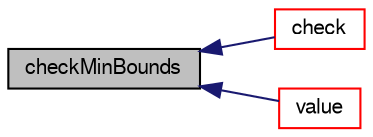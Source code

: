 digraph "checkMinBounds"
{
  bgcolor="transparent";
  edge [fontname="FreeSans",fontsize="10",labelfontname="FreeSans",labelfontsize="10"];
  node [fontname="FreeSans",fontsize="10",shape=record];
  rankdir="LR";
  Node1423 [label="checkMinBounds",height=0.2,width=0.4,color="black", fillcolor="grey75", style="filled", fontcolor="black"];
  Node1423 -> Node1424 [dir="back",color="midnightblue",fontsize="10",style="solid",fontname="FreeSans"];
  Node1424 [label="check",height=0.2,width=0.4,color="red",URL="$a27674.html#a42d586c61708cc2c925e8ae813ef523b",tooltip="Check the table for size and consistency. "];
  Node1423 -> Node1428 [dir="back",color="midnightblue",fontsize="10",style="solid",fontname="FreeSans"];
  Node1428 [label="value",height=0.2,width=0.4,color="red",URL="$a27674.html#ac11ed92391589b8953835586fa3cca8c",tooltip="Return Table value. "];
}
